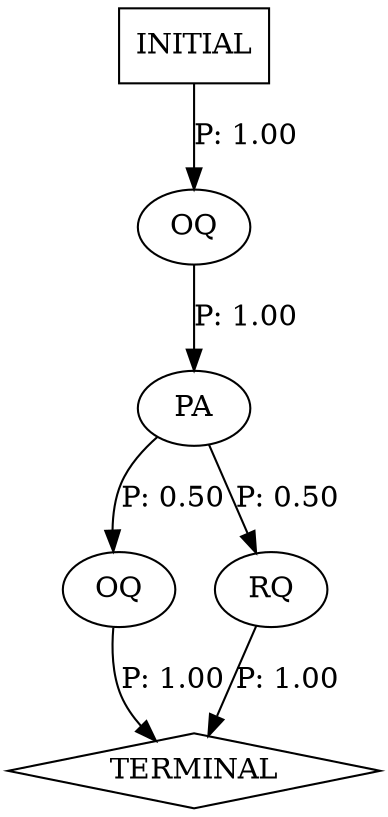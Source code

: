 digraph G {
  0 [label="OQ"];
  1 [label="OQ"];
  2 [label="PA"];
  3 [label="RQ"];
  4 [label="TERMINAL",shape=diamond];
  5 [label="INITIAL",shape=box];
0->2 [label="P: 1.00"];
1->4 [label="P: 1.00"];
2->1 [label="P: 0.50"];
2->3 [label="P: 0.50"];
3->4 [label="P: 1.00"];
5->0 [label="P: 1.00"];
}
